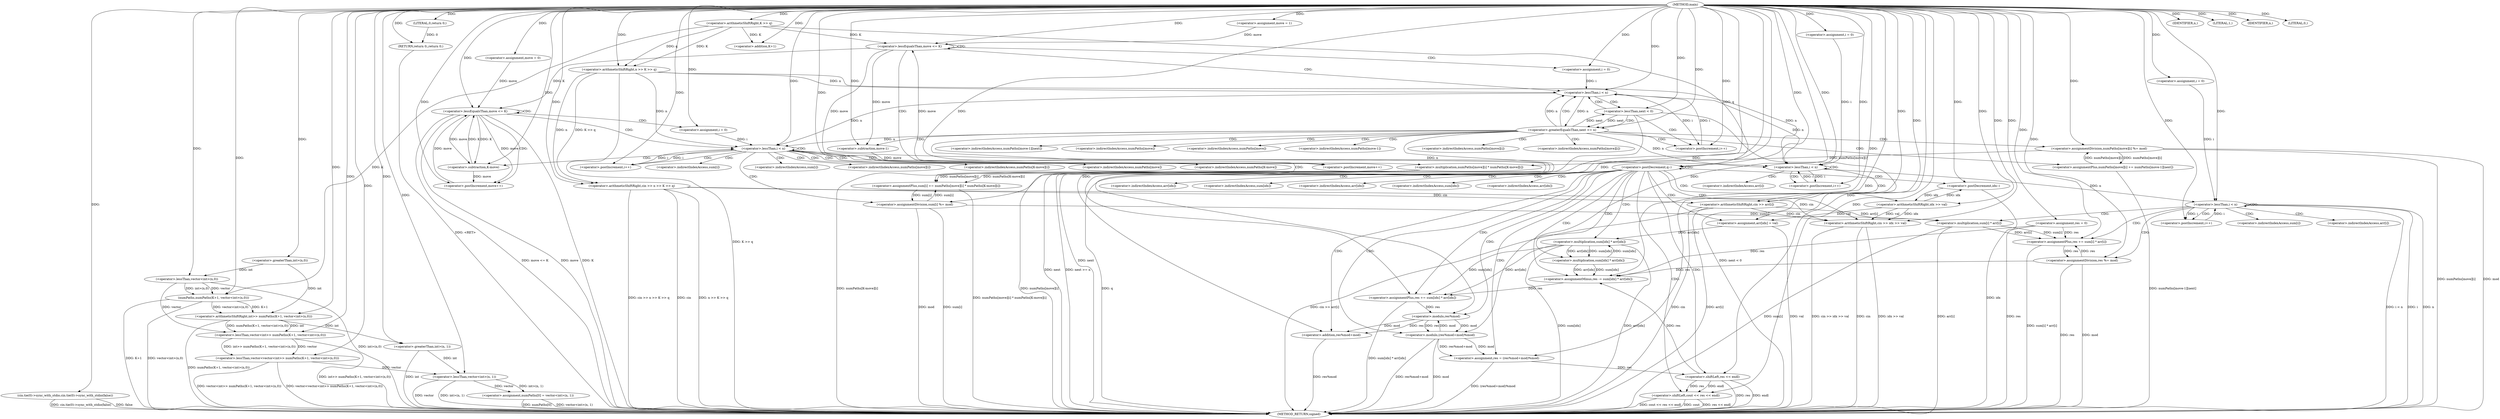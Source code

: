 digraph "main" {  
"1000106" [label = "(METHOD,main)" ]
"1000344" [label = "(METHOD_RETURN,signed)" ]
"1000108" [label = "(cin.tie(0)->sync_with_stdio,cin.tie(0)->sync_with_stdio(false))" ]
"1000113" [label = "(<operator>.arithmeticShiftRight,cin >> n >> K >> q)" ]
"1000120" [label = "(<operator>.lessThan,vector<vector<int>> numPaths(K+1, vector<int>(n,0)))" ]
"1000137" [label = "(<operator>.assignment,numPaths[0] = vector<int>(n, 1))" ]
"1000266" [label = "(<operator>.assignment,res = 0)" ]
"1000342" [label = "(RETURN,return 0;,return 0;)" ]
"1000150" [label = "(<operator>.assignment,move = 1)" ]
"1000153" [label = "(<operator>.lessEqualsThan,move <= K)" ]
"1000156" [label = "(<operator>.postIncrement,move++)" ]
"1000206" [label = "(<operator>.assignment,move = 0)" ]
"1000209" [label = "(<operator>.lessEqualsThan,move <= K)" ]
"1000212" [label = "(<operator>.postIncrement,move++)" ]
"1000251" [label = "(<operator>.assignment,i = 0)" ]
"1000254" [label = "(<operator>.lessThan,i < n)" ]
"1000257" [label = "(<operator>.postIncrement,i++)" ]
"1000271" [label = "(<operator>.assignment,i = 0)" ]
"1000274" [label = "(<operator>.lessThan,i < n)" ]
"1000277" [label = "(<operator>.postIncrement,i++)" ]
"1000293" [label = "(<operator>.postDecrement,q--)" ]
"1000343" [label = "(LITERAL,0,return 0;)" ]
"1000115" [label = "(<operator>.arithmeticShiftRight,n >> K >> q)" ]
"1000122" [label = "(<operator>.lessThan,vector<int>> numPaths(K+1, vector<int>(n,0)))" ]
"1000141" [label = "(<operator>.lessThan,vector<int>(n, 1))" ]
"1000260" [label = "(<operator>.arithmeticShiftRight,cin >> arr[i])" ]
"1000280" [label = "(<operator>.assignmentPlus,res += sum[i] * arr[i])" ]
"1000289" [label = "(<operator>.assignmentDivision,res %= mod)" ]
"1000298" [label = "(<operator>.arithmeticShiftRight,cin >> idx >> val)" ]
"1000303" [label = "(<operator>.postDecrement,idx--)" ]
"1000305" [label = "(<operator>.assignmentMinus,res -= sum[idx] * arr[idx])" ]
"1000314" [label = "(<operator>.assignment,arr[idx] = val)" ]
"1000319" [label = "(<operator>.assignmentPlus,res += sum[idx] * arr[idx])" ]
"1000328" [label = "(<operator>.assignment,res = (res%mod+mod)%mod)" ]
"1000337" [label = "(<operator>.shiftLeft,cout << res << endl)" ]
"1000117" [label = "(<operator>.arithmeticShiftRight,K >> q)" ]
"1000124" [label = "(<operator>.arithmeticShiftRight,int>> numPaths(K+1, vector<int>(n,0)))" ]
"1000143" [label = "(<operator>.greaterThan,int>(n, 1))" ]
"1000161" [label = "(<operator>.assignment,i = 0)" ]
"1000164" [label = "(<operator>.lessThan,i < n)" ]
"1000167" [label = "(<operator>.postIncrement,i++)" ]
"1000217" [label = "(<operator>.assignment,i = 0)" ]
"1000220" [label = "(<operator>.lessThan,i < n)" ]
"1000223" [label = "(<operator>.postIncrement,i++)" ]
"1000126" [label = "(numPaths,numPaths(K+1, vector<int>(n,0)))" ]
"1000146" [label = "(IDENTIFIER,n,)" ]
"1000147" [label = "(LITERAL,1,)" ]
"1000196" [label = "(<operator>.assignmentDivision,numPaths[move][i] %= mod)" ]
"1000226" [label = "(<operator>.assignmentPlus,sum[i] += numPaths[move][i] * numPaths[K-move][i])" ]
"1000243" [label = "(<operator>.assignmentDivision,sum[i] %= mod)" ]
"1000282" [label = "(<operator>.multiplication,sum[i] * arr[i])" ]
"1000300" [label = "(<operator>.arithmeticShiftRight,idx >> val)" ]
"1000307" [label = "(<operator>.multiplication,sum[idx] * arr[idx])" ]
"1000321" [label = "(<operator>.multiplication,sum[idx] * arr[idx])" ]
"1000330" [label = "(<operator>.modulo,(res%mod+mod)%mod)" ]
"1000339" [label = "(<operator>.shiftLeft,res << endl)" ]
"1000127" [label = "(<operator>.addition,K+1)" ]
"1000130" [label = "(<operator>.lessThan,vector<int>(n,0))" ]
"1000183" [label = "(<operator>.assignmentPlus,numPaths[move][i] += numPaths[move-1][next])" ]
"1000331" [label = "(<operator>.addition,res%mod+mod)" ]
"1000132" [label = "(<operator>.greaterThan,int>(n,0))" ]
"1000174" [label = "(<operator>.lessThan,next < 0)" ]
"1000179" [label = "(<operator>.greaterEqualsThan,next >= n)" ]
"1000230" [label = "(<operator>.multiplication,numPaths[move][i] * numPaths[K-move][i])" ]
"1000332" [label = "(<operator>.modulo,res%mod)" ]
"1000135" [label = "(IDENTIFIER,n,)" ]
"1000136" [label = "(LITERAL,0,)" ]
"1000192" [label = "(<operator>.subtraction,move-1)" ]
"1000239" [label = "(<operator>.subtraction,K-move)" ]
"1000262" [label = "(<operator>.indirectIndexAccess,arr[i])" ]
"1000315" [label = "(<operator>.indirectIndexAccess,arr[idx])" ]
"1000283" [label = "(<operator>.indirectIndexAccess,sum[i])" ]
"1000286" [label = "(<operator>.indirectIndexAccess,arr[i])" ]
"1000308" [label = "(<operator>.indirectIndexAccess,sum[idx])" ]
"1000311" [label = "(<operator>.indirectIndexAccess,arr[idx])" ]
"1000322" [label = "(<operator>.indirectIndexAccess,sum[idx])" ]
"1000325" [label = "(<operator>.indirectIndexAccess,arr[idx])" ]
"1000197" [label = "(<operator>.indirectIndexAccess,numPaths[move][i])" ]
"1000227" [label = "(<operator>.indirectIndexAccess,sum[i])" ]
"1000244" [label = "(<operator>.indirectIndexAccess,sum[i])" ]
"1000184" [label = "(<operator>.indirectIndexAccess,numPaths[move][i])" ]
"1000189" [label = "(<operator>.indirectIndexAccess,numPaths[move-1][next])" ]
"1000198" [label = "(<operator>.indirectIndexAccess,numPaths[move])" ]
"1000231" [label = "(<operator>.indirectIndexAccess,numPaths[move][i])" ]
"1000236" [label = "(<operator>.indirectIndexAccess,numPaths[K-move][i])" ]
"1000185" [label = "(<operator>.indirectIndexAccess,numPaths[move])" ]
"1000190" [label = "(<operator>.indirectIndexAccess,numPaths[move-1])" ]
"1000232" [label = "(<operator>.indirectIndexAccess,numPaths[move])" ]
"1000237" [label = "(<operator>.indirectIndexAccess,numPaths[K-move])" ]
  "1000342" -> "1000344"  [ label = "DDG: <RET>"] 
  "1000108" -> "1000344"  [ label = "DDG: cin.tie(0)->sync_with_stdio(false)"] 
  "1000113" -> "1000344"  [ label = "DDG: cin"] 
  "1000115" -> "1000344"  [ label = "DDG: K >> q"] 
  "1000113" -> "1000344"  [ label = "DDG: n >> K >> q"] 
  "1000113" -> "1000344"  [ label = "DDG: cin >> n >> K >> q"] 
  "1000126" -> "1000344"  [ label = "DDG: K+1"] 
  "1000130" -> "1000344"  [ label = "DDG: int>(n,0)"] 
  "1000126" -> "1000344"  [ label = "DDG: vector<int>(n,0)"] 
  "1000124" -> "1000344"  [ label = "DDG: numPaths(K+1, vector<int>(n,0))"] 
  "1000122" -> "1000344"  [ label = "DDG: int>> numPaths(K+1, vector<int>(n,0))"] 
  "1000120" -> "1000344"  [ label = "DDG: vector<int>> numPaths(K+1, vector<int>(n,0))"] 
  "1000120" -> "1000344"  [ label = "DDG: vector<vector<int>> numPaths(K+1, vector<int>(n,0))"] 
  "1000137" -> "1000344"  [ label = "DDG: numPaths[0]"] 
  "1000141" -> "1000344"  [ label = "DDG: vector"] 
  "1000143" -> "1000344"  [ label = "DDG: int"] 
  "1000141" -> "1000344"  [ label = "DDG: int>(n, 1)"] 
  "1000137" -> "1000344"  [ label = "DDG: vector<int>(n, 1)"] 
  "1000209" -> "1000344"  [ label = "DDG: move"] 
  "1000209" -> "1000344"  [ label = "DDG: K"] 
  "1000209" -> "1000344"  [ label = "DDG: move <= K"] 
  "1000266" -> "1000344"  [ label = "DDG: res"] 
  "1000274" -> "1000344"  [ label = "DDG: i"] 
  "1000274" -> "1000344"  [ label = "DDG: n"] 
  "1000274" -> "1000344"  [ label = "DDG: i < n"] 
  "1000293" -> "1000344"  [ label = "DDG: q"] 
  "1000298" -> "1000344"  [ label = "DDG: cin"] 
  "1000298" -> "1000344"  [ label = "DDG: idx >> val"] 
  "1000298" -> "1000344"  [ label = "DDG: cin >> idx >> val"] 
  "1000303" -> "1000344"  [ label = "DDG: idx"] 
  "1000314" -> "1000344"  [ label = "DDG: val"] 
  "1000321" -> "1000344"  [ label = "DDG: sum[idx]"] 
  "1000321" -> "1000344"  [ label = "DDG: arr[idx]"] 
  "1000319" -> "1000344"  [ label = "DDG: sum[idx] * arr[idx]"] 
  "1000331" -> "1000344"  [ label = "DDG: res%mod"] 
  "1000330" -> "1000344"  [ label = "DDG: res%mod+mod"] 
  "1000330" -> "1000344"  [ label = "DDG: mod"] 
  "1000328" -> "1000344"  [ label = "DDG: (res%mod+mod)%mod"] 
  "1000339" -> "1000344"  [ label = "DDG: res"] 
  "1000337" -> "1000344"  [ label = "DDG: res << endl"] 
  "1000337" -> "1000344"  [ label = "DDG: cout << res << endl"] 
  "1000282" -> "1000344"  [ label = "DDG: sum[i]"] 
  "1000282" -> "1000344"  [ label = "DDG: arr[i]"] 
  "1000280" -> "1000344"  [ label = "DDG: sum[i] * arr[i]"] 
  "1000289" -> "1000344"  [ label = "DDG: res"] 
  "1000289" -> "1000344"  [ label = "DDG: mod"] 
  "1000260" -> "1000344"  [ label = "DDG: cin"] 
  "1000260" -> "1000344"  [ label = "DDG: arr[i]"] 
  "1000260" -> "1000344"  [ label = "DDG: cin >> arr[i]"] 
  "1000230" -> "1000344"  [ label = "DDG: numPaths[move][i]"] 
  "1000230" -> "1000344"  [ label = "DDG: numPaths[K-move][i]"] 
  "1000226" -> "1000344"  [ label = "DDG: numPaths[move][i] * numPaths[K-move][i]"] 
  "1000243" -> "1000344"  [ label = "DDG: sum[i]"] 
  "1000243" -> "1000344"  [ label = "DDG: mod"] 
  "1000174" -> "1000344"  [ label = "DDG: next"] 
  "1000174" -> "1000344"  [ label = "DDG: next < 0"] 
  "1000179" -> "1000344"  [ label = "DDG: next"] 
  "1000179" -> "1000344"  [ label = "DDG: next >= n"] 
  "1000183" -> "1000344"  [ label = "DDG: numPaths[move-1][next]"] 
  "1000196" -> "1000344"  [ label = "DDG: numPaths[move][i]"] 
  "1000196" -> "1000344"  [ label = "DDG: mod"] 
  "1000339" -> "1000344"  [ label = "DDG: endl"] 
  "1000337" -> "1000344"  [ label = "DDG: cout"] 
  "1000108" -> "1000344"  [ label = "DDG: false"] 
  "1000141" -> "1000137"  [ label = "DDG: vector"] 
  "1000141" -> "1000137"  [ label = "DDG: int>(n, 1)"] 
  "1000106" -> "1000266"  [ label = "DDG: "] 
  "1000343" -> "1000342"  [ label = "DDG: 0"] 
  "1000106" -> "1000342"  [ label = "DDG: "] 
  "1000106" -> "1000108"  [ label = "DDG: "] 
  "1000106" -> "1000113"  [ label = "DDG: "] 
  "1000115" -> "1000113"  [ label = "DDG: K >> q"] 
  "1000115" -> "1000113"  [ label = "DDG: n"] 
  "1000122" -> "1000120"  [ label = "DDG: vector"] 
  "1000106" -> "1000120"  [ label = "DDG: "] 
  "1000122" -> "1000120"  [ label = "DDG: int>> numPaths(K+1, vector<int>(n,0))"] 
  "1000106" -> "1000150"  [ label = "DDG: "] 
  "1000106" -> "1000206"  [ label = "DDG: "] 
  "1000106" -> "1000251"  [ label = "DDG: "] 
  "1000106" -> "1000271"  [ label = "DDG: "] 
  "1000106" -> "1000343"  [ label = "DDG: "] 
  "1000106" -> "1000115"  [ label = "DDG: "] 
  "1000117" -> "1000115"  [ label = "DDG: K"] 
  "1000117" -> "1000115"  [ label = "DDG: q"] 
  "1000130" -> "1000122"  [ label = "DDG: vector"] 
  "1000106" -> "1000122"  [ label = "DDG: "] 
  "1000124" -> "1000122"  [ label = "DDG: int"] 
  "1000124" -> "1000122"  [ label = "DDG: numPaths(K+1, vector<int>(n,0))"] 
  "1000120" -> "1000141"  [ label = "DDG: vector"] 
  "1000106" -> "1000141"  [ label = "DDG: "] 
  "1000143" -> "1000141"  [ label = "DDG: int"] 
  "1000150" -> "1000153"  [ label = "DDG: move"] 
  "1000156" -> "1000153"  [ label = "DDG: move"] 
  "1000106" -> "1000153"  [ label = "DDG: "] 
  "1000117" -> "1000153"  [ label = "DDG: K"] 
  "1000153" -> "1000156"  [ label = "DDG: move"] 
  "1000192" -> "1000156"  [ label = "DDG: move"] 
  "1000106" -> "1000156"  [ label = "DDG: "] 
  "1000206" -> "1000209"  [ label = "DDG: move"] 
  "1000212" -> "1000209"  [ label = "DDG: move"] 
  "1000106" -> "1000209"  [ label = "DDG: "] 
  "1000153" -> "1000209"  [ label = "DDG: K"] 
  "1000239" -> "1000209"  [ label = "DDG: K"] 
  "1000209" -> "1000212"  [ label = "DDG: move"] 
  "1000239" -> "1000212"  [ label = "DDG: move"] 
  "1000106" -> "1000212"  [ label = "DDG: "] 
  "1000251" -> "1000254"  [ label = "DDG: i"] 
  "1000257" -> "1000254"  [ label = "DDG: i"] 
  "1000106" -> "1000254"  [ label = "DDG: "] 
  "1000115" -> "1000254"  [ label = "DDG: n"] 
  "1000220" -> "1000254"  [ label = "DDG: n"] 
  "1000164" -> "1000254"  [ label = "DDG: n"] 
  "1000179" -> "1000254"  [ label = "DDG: n"] 
  "1000254" -> "1000257"  [ label = "DDG: i"] 
  "1000106" -> "1000257"  [ label = "DDG: "] 
  "1000271" -> "1000274"  [ label = "DDG: i"] 
  "1000277" -> "1000274"  [ label = "DDG: i"] 
  "1000106" -> "1000274"  [ label = "DDG: "] 
  "1000254" -> "1000274"  [ label = "DDG: n"] 
  "1000274" -> "1000277"  [ label = "DDG: i"] 
  "1000106" -> "1000277"  [ label = "DDG: "] 
  "1000282" -> "1000280"  [ label = "DDG: sum[i]"] 
  "1000282" -> "1000280"  [ label = "DDG: arr[i]"] 
  "1000106" -> "1000289"  [ label = "DDG: "] 
  "1000117" -> "1000293"  [ label = "DDG: q"] 
  "1000106" -> "1000293"  [ label = "DDG: "] 
  "1000307" -> "1000305"  [ label = "DDG: sum[idx]"] 
  "1000307" -> "1000305"  [ label = "DDG: arr[idx]"] 
  "1000300" -> "1000314"  [ label = "DDG: val"] 
  "1000106" -> "1000314"  [ label = "DDG: "] 
  "1000321" -> "1000319"  [ label = "DDG: arr[idx]"] 
  "1000321" -> "1000319"  [ label = "DDG: sum[idx]"] 
  "1000330" -> "1000328"  [ label = "DDG: mod"] 
  "1000330" -> "1000328"  [ label = "DDG: res%mod+mod"] 
  "1000106" -> "1000117"  [ label = "DDG: "] 
  "1000132" -> "1000124"  [ label = "DDG: int"] 
  "1000106" -> "1000124"  [ label = "DDG: "] 
  "1000126" -> "1000124"  [ label = "DDG: K+1"] 
  "1000126" -> "1000124"  [ label = "DDG: vector<int>(n,0)"] 
  "1000124" -> "1000143"  [ label = "DDG: int"] 
  "1000106" -> "1000143"  [ label = "DDG: "] 
  "1000106" -> "1000161"  [ label = "DDG: "] 
  "1000106" -> "1000217"  [ label = "DDG: "] 
  "1000113" -> "1000260"  [ label = "DDG: cin"] 
  "1000106" -> "1000260"  [ label = "DDG: "] 
  "1000266" -> "1000280"  [ label = "DDG: res"] 
  "1000289" -> "1000280"  [ label = "DDG: res"] 
  "1000106" -> "1000280"  [ label = "DDG: "] 
  "1000280" -> "1000289"  [ label = "DDG: res"] 
  "1000113" -> "1000298"  [ label = "DDG: cin"] 
  "1000260" -> "1000298"  [ label = "DDG: cin"] 
  "1000106" -> "1000298"  [ label = "DDG: "] 
  "1000300" -> "1000298"  [ label = "DDG: val"] 
  "1000300" -> "1000298"  [ label = "DDG: idx"] 
  "1000300" -> "1000303"  [ label = "DDG: idx"] 
  "1000106" -> "1000303"  [ label = "DDG: "] 
  "1000266" -> "1000305"  [ label = "DDG: res"] 
  "1000339" -> "1000305"  [ label = "DDG: res"] 
  "1000289" -> "1000305"  [ label = "DDG: res"] 
  "1000106" -> "1000305"  [ label = "DDG: "] 
  "1000305" -> "1000319"  [ label = "DDG: res"] 
  "1000106" -> "1000319"  [ label = "DDG: "] 
  "1000106" -> "1000328"  [ label = "DDG: "] 
  "1000106" -> "1000337"  [ label = "DDG: "] 
  "1000339" -> "1000337"  [ label = "DDG: endl"] 
  "1000339" -> "1000337"  [ label = "DDG: res"] 
  "1000117" -> "1000126"  [ label = "DDG: K"] 
  "1000106" -> "1000126"  [ label = "DDG: "] 
  "1000130" -> "1000126"  [ label = "DDG: int>(n,0)"] 
  "1000130" -> "1000126"  [ label = "DDG: vector"] 
  "1000106" -> "1000146"  [ label = "DDG: "] 
  "1000106" -> "1000147"  [ label = "DDG: "] 
  "1000161" -> "1000164"  [ label = "DDG: i"] 
  "1000167" -> "1000164"  [ label = "DDG: i"] 
  "1000106" -> "1000164"  [ label = "DDG: "] 
  "1000115" -> "1000164"  [ label = "DDG: n"] 
  "1000179" -> "1000164"  [ label = "DDG: n"] 
  "1000164" -> "1000167"  [ label = "DDG: i"] 
  "1000106" -> "1000167"  [ label = "DDG: "] 
  "1000106" -> "1000196"  [ label = "DDG: "] 
  "1000217" -> "1000220"  [ label = "DDG: i"] 
  "1000223" -> "1000220"  [ label = "DDG: i"] 
  "1000106" -> "1000220"  [ label = "DDG: "] 
  "1000115" -> "1000220"  [ label = "DDG: n"] 
  "1000164" -> "1000220"  [ label = "DDG: n"] 
  "1000179" -> "1000220"  [ label = "DDG: n"] 
  "1000220" -> "1000223"  [ label = "DDG: i"] 
  "1000106" -> "1000223"  [ label = "DDG: "] 
  "1000230" -> "1000226"  [ label = "DDG: numPaths[move][i]"] 
  "1000230" -> "1000226"  [ label = "DDG: numPaths[K-move][i]"] 
  "1000106" -> "1000243"  [ label = "DDG: "] 
  "1000243" -> "1000282"  [ label = "DDG: sum[i]"] 
  "1000260" -> "1000282"  [ label = "DDG: arr[i]"] 
  "1000303" -> "1000300"  [ label = "DDG: idx"] 
  "1000106" -> "1000300"  [ label = "DDG: "] 
  "1000321" -> "1000307"  [ label = "DDG: sum[idx]"] 
  "1000321" -> "1000307"  [ label = "DDG: arr[idx]"] 
  "1000307" -> "1000321"  [ label = "DDG: sum[idx]"] 
  "1000314" -> "1000321"  [ label = "DDG: arr[idx]"] 
  "1000332" -> "1000330"  [ label = "DDG: res"] 
  "1000332" -> "1000330"  [ label = "DDG: mod"] 
  "1000106" -> "1000330"  [ label = "DDG: "] 
  "1000328" -> "1000339"  [ label = "DDG: res"] 
  "1000106" -> "1000339"  [ label = "DDG: "] 
  "1000117" -> "1000127"  [ label = "DDG: K"] 
  "1000106" -> "1000127"  [ label = "DDG: "] 
  "1000106" -> "1000130"  [ label = "DDG: "] 
  "1000132" -> "1000130"  [ label = "DDG: int"] 
  "1000183" -> "1000196"  [ label = "DDG: numPaths[move][i]"] 
  "1000243" -> "1000226"  [ label = "DDG: sum[i]"] 
  "1000226" -> "1000243"  [ label = "DDG: sum[i]"] 
  "1000332" -> "1000331"  [ label = "DDG: res"] 
  "1000332" -> "1000331"  [ label = "DDG: mod"] 
  "1000106" -> "1000331"  [ label = "DDG: "] 
  "1000106" -> "1000132"  [ label = "DDG: "] 
  "1000196" -> "1000183"  [ label = "DDG: numPaths[move][i]"] 
  "1000196" -> "1000230"  [ label = "DDG: numPaths[move][i]"] 
  "1000319" -> "1000332"  [ label = "DDG: res"] 
  "1000106" -> "1000332"  [ label = "DDG: "] 
  "1000330" -> "1000332"  [ label = "DDG: mod"] 
  "1000106" -> "1000135"  [ label = "DDG: "] 
  "1000106" -> "1000136"  [ label = "DDG: "] 
  "1000179" -> "1000174"  [ label = "DDG: next"] 
  "1000106" -> "1000174"  [ label = "DDG: "] 
  "1000174" -> "1000179"  [ label = "DDG: next"] 
  "1000106" -> "1000179"  [ label = "DDG: "] 
  "1000164" -> "1000179"  [ label = "DDG: n"] 
  "1000153" -> "1000192"  [ label = "DDG: move"] 
  "1000106" -> "1000192"  [ label = "DDG: "] 
  "1000209" -> "1000239"  [ label = "DDG: K"] 
  "1000106" -> "1000239"  [ label = "DDG: "] 
  "1000209" -> "1000239"  [ label = "DDG: move"] 
  "1000153" -> "1000164"  [ label = "CDG: "] 
  "1000153" -> "1000156"  [ label = "CDG: "] 
  "1000153" -> "1000161"  [ label = "CDG: "] 
  "1000153" -> "1000153"  [ label = "CDG: "] 
  "1000209" -> "1000220"  [ label = "CDG: "] 
  "1000209" -> "1000217"  [ label = "CDG: "] 
  "1000209" -> "1000212"  [ label = "CDG: "] 
  "1000209" -> "1000209"  [ label = "CDG: "] 
  "1000254" -> "1000260"  [ label = "CDG: "] 
  "1000254" -> "1000254"  [ label = "CDG: "] 
  "1000254" -> "1000262"  [ label = "CDG: "] 
  "1000254" -> "1000257"  [ label = "CDG: "] 
  "1000274" -> "1000274"  [ label = "CDG: "] 
  "1000274" -> "1000277"  [ label = "CDG: "] 
  "1000274" -> "1000282"  [ label = "CDG: "] 
  "1000274" -> "1000289"  [ label = "CDG: "] 
  "1000274" -> "1000286"  [ label = "CDG: "] 
  "1000274" -> "1000283"  [ label = "CDG: "] 
  "1000274" -> "1000280"  [ label = "CDG: "] 
  "1000293" -> "1000305"  [ label = "CDG: "] 
  "1000293" -> "1000332"  [ label = "CDG: "] 
  "1000293" -> "1000315"  [ label = "CDG: "] 
  "1000293" -> "1000293"  [ label = "CDG: "] 
  "1000293" -> "1000337"  [ label = "CDG: "] 
  "1000293" -> "1000298"  [ label = "CDG: "] 
  "1000293" -> "1000321"  [ label = "CDG: "] 
  "1000293" -> "1000330"  [ label = "CDG: "] 
  "1000293" -> "1000308"  [ label = "CDG: "] 
  "1000293" -> "1000314"  [ label = "CDG: "] 
  "1000293" -> "1000300"  [ label = "CDG: "] 
  "1000293" -> "1000311"  [ label = "CDG: "] 
  "1000293" -> "1000339"  [ label = "CDG: "] 
  "1000293" -> "1000303"  [ label = "CDG: "] 
  "1000293" -> "1000307"  [ label = "CDG: "] 
  "1000293" -> "1000328"  [ label = "CDG: "] 
  "1000293" -> "1000319"  [ label = "CDG: "] 
  "1000293" -> "1000331"  [ label = "CDG: "] 
  "1000293" -> "1000325"  [ label = "CDG: "] 
  "1000293" -> "1000322"  [ label = "CDG: "] 
  "1000164" -> "1000174"  [ label = "CDG: "] 
  "1000220" -> "1000227"  [ label = "CDG: "] 
  "1000220" -> "1000243"  [ label = "CDG: "] 
  "1000220" -> "1000244"  [ label = "CDG: "] 
  "1000220" -> "1000236"  [ label = "CDG: "] 
  "1000220" -> "1000220"  [ label = "CDG: "] 
  "1000220" -> "1000226"  [ label = "CDG: "] 
  "1000220" -> "1000232"  [ label = "CDG: "] 
  "1000220" -> "1000239"  [ label = "CDG: "] 
  "1000220" -> "1000230"  [ label = "CDG: "] 
  "1000220" -> "1000237"  [ label = "CDG: "] 
  "1000220" -> "1000231"  [ label = "CDG: "] 
  "1000220" -> "1000223"  [ label = "CDG: "] 
  "1000174" -> "1000179"  [ label = "CDG: "] 
  "1000174" -> "1000164"  [ label = "CDG: "] 
  "1000174" -> "1000167"  [ label = "CDG: "] 
  "1000179" -> "1000164"  [ label = "CDG: "] 
  "1000179" -> "1000197"  [ label = "CDG: "] 
  "1000179" -> "1000183"  [ label = "CDG: "] 
  "1000179" -> "1000190"  [ label = "CDG: "] 
  "1000179" -> "1000167"  [ label = "CDG: "] 
  "1000179" -> "1000192"  [ label = "CDG: "] 
  "1000179" -> "1000198"  [ label = "CDG: "] 
  "1000179" -> "1000185"  [ label = "CDG: "] 
  "1000179" -> "1000189"  [ label = "CDG: "] 
  "1000179" -> "1000196"  [ label = "CDG: "] 
  "1000179" -> "1000184"  [ label = "CDG: "] 
}
